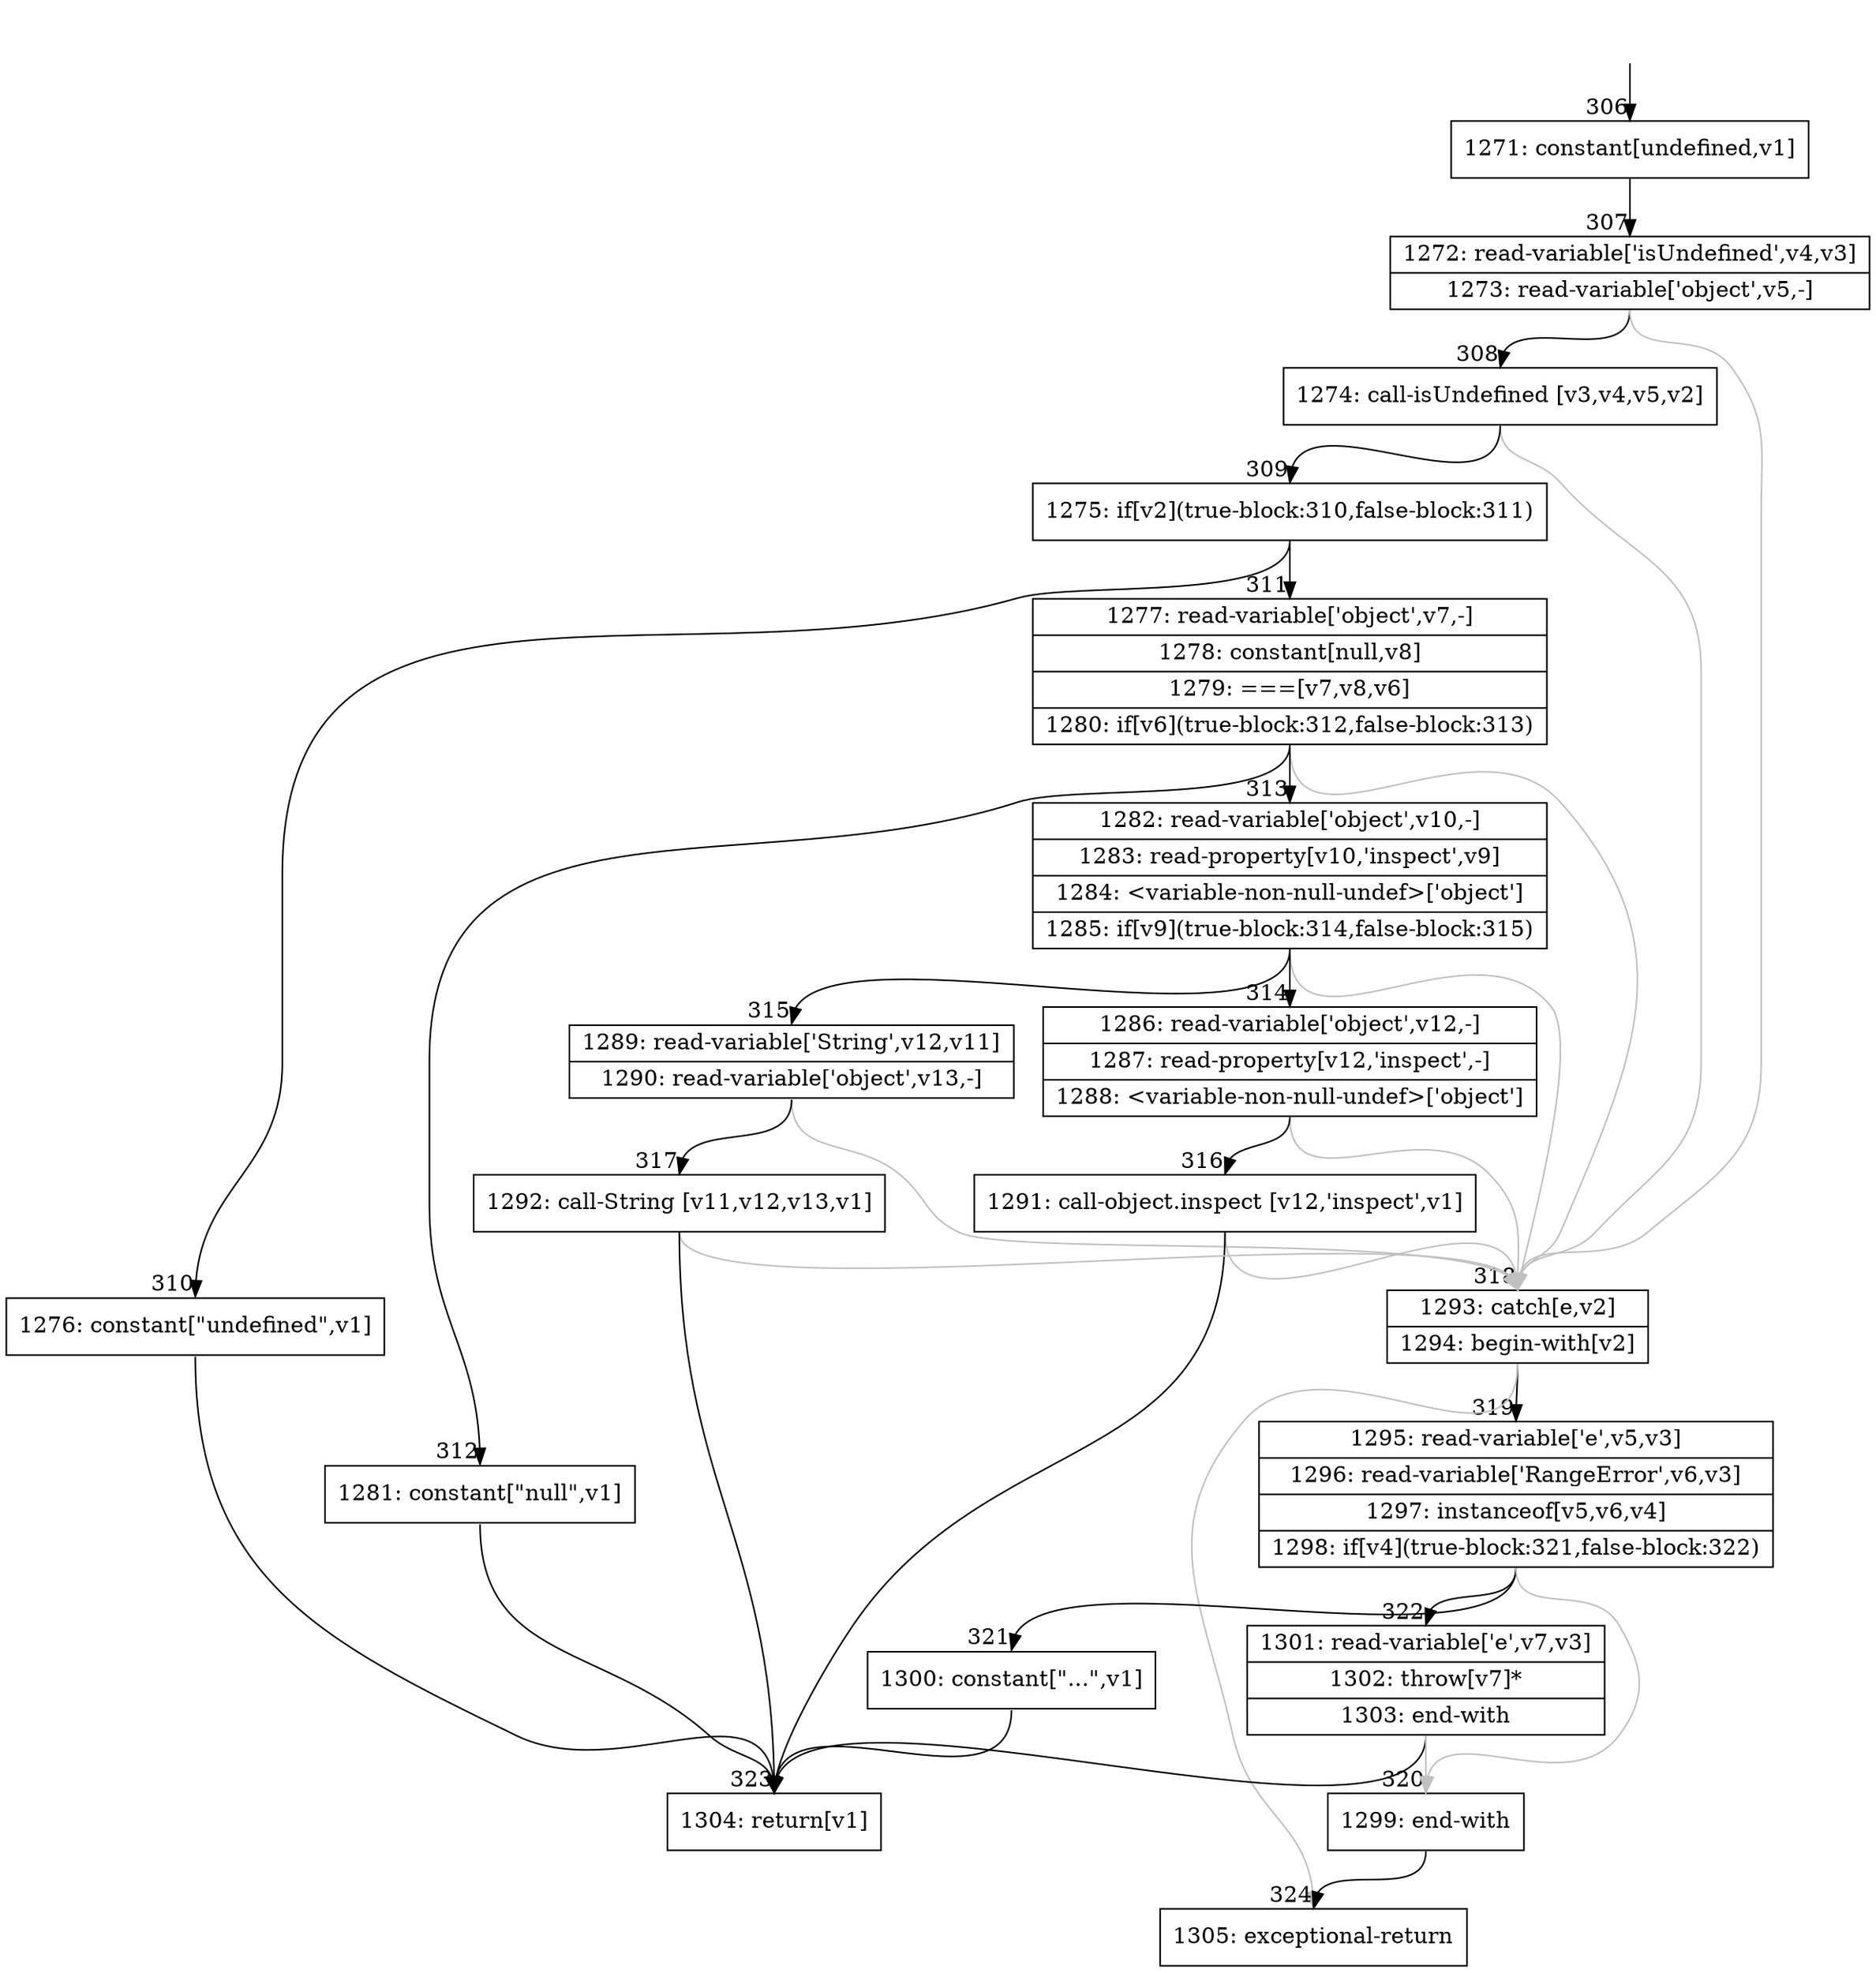 digraph {
rankdir="TD"
BB_entry22[shape=none,label=""];
BB_entry22 -> BB306 [tailport=s, headport=n, headlabel="    306"]
BB306 [shape=record label="{1271: constant[undefined,v1]}" ] 
BB306 -> BB307 [tailport=s, headport=n, headlabel="      307"]
BB307 [shape=record label="{1272: read-variable['isUndefined',v4,v3]|1273: read-variable['object',v5,-]}" ] 
BB307 -> BB308 [tailport=s, headport=n, headlabel="      308"]
BB307 -> BB318 [tailport=s, headport=n, color=gray, headlabel="      318"]
BB308 [shape=record label="{1274: call-isUndefined [v3,v4,v5,v2]}" ] 
BB308 -> BB309 [tailport=s, headport=n, headlabel="      309"]
BB308 -> BB318 [tailport=s, headport=n, color=gray]
BB309 [shape=record label="{1275: if[v2](true-block:310,false-block:311)}" ] 
BB309 -> BB310 [tailport=s, headport=n, headlabel="      310"]
BB309 -> BB311 [tailport=s, headport=n, headlabel="      311"]
BB310 [shape=record label="{1276: constant[\"undefined\",v1]}" ] 
BB310 -> BB323 [tailport=s, headport=n, headlabel="      323"]
BB311 [shape=record label="{1277: read-variable['object',v7,-]|1278: constant[null,v8]|1279: ===[v7,v8,v6]|1280: if[v6](true-block:312,false-block:313)}" ] 
BB311 -> BB312 [tailport=s, headport=n, headlabel="      312"]
BB311 -> BB313 [tailport=s, headport=n, headlabel="      313"]
BB311 -> BB318 [tailport=s, headport=n, color=gray]
BB312 [shape=record label="{1281: constant[\"null\",v1]}" ] 
BB312 -> BB323 [tailport=s, headport=n]
BB313 [shape=record label="{1282: read-variable['object',v10,-]|1283: read-property[v10,'inspect',v9]|1284: \<variable-non-null-undef\>['object']|1285: if[v9](true-block:314,false-block:315)}" ] 
BB313 -> BB314 [tailport=s, headport=n, headlabel="      314"]
BB313 -> BB315 [tailport=s, headport=n, headlabel="      315"]
BB313 -> BB318 [tailport=s, headport=n, color=gray]
BB314 [shape=record label="{1286: read-variable['object',v12,-]|1287: read-property[v12,'inspect',-]|1288: \<variable-non-null-undef\>['object']}" ] 
BB314 -> BB316 [tailport=s, headport=n, headlabel="      316"]
BB314 -> BB318 [tailport=s, headport=n, color=gray]
BB315 [shape=record label="{1289: read-variable['String',v12,v11]|1290: read-variable['object',v13,-]}" ] 
BB315 -> BB317 [tailport=s, headport=n, headlabel="      317"]
BB315 -> BB318 [tailport=s, headport=n, color=gray]
BB316 [shape=record label="{1291: call-object.inspect [v12,'inspect',v1]}" ] 
BB316 -> BB323 [tailport=s, headport=n]
BB316 -> BB318 [tailport=s, headport=n, color=gray]
BB317 [shape=record label="{1292: call-String [v11,v12,v13,v1]}" ] 
BB317 -> BB323 [tailport=s, headport=n]
BB317 -> BB318 [tailport=s, headport=n, color=gray]
BB318 [shape=record label="{1293: catch[e,v2]|1294: begin-with[v2]}" ] 
BB318 -> BB319 [tailport=s, headport=n, headlabel="      319"]
BB318 -> BB324 [tailport=s, headport=n, color=gray, headlabel="      324"]
BB319 [shape=record label="{1295: read-variable['e',v5,v3]|1296: read-variable['RangeError',v6,v3]|1297: instanceof[v5,v6,v4]|1298: if[v4](true-block:321,false-block:322)}" ] 
BB319 -> BB321 [tailport=s, headport=n, headlabel="      321"]
BB319 -> BB322 [tailport=s, headport=n, headlabel="      322"]
BB319 -> BB320 [tailport=s, headport=n, color=gray, headlabel="      320"]
BB320 [shape=record label="{1299: end-with}" ] 
BB320 -> BB324 [tailport=s, headport=n]
BB321 [shape=record label="{1300: constant[\"...\",v1]}" ] 
BB321 -> BB323 [tailport=s, headport=n]
BB322 [shape=record label="{1301: read-variable['e',v7,v3]|1302: throw[v7]*|1303: end-with}" ] 
BB322 -> BB323 [tailport=s, headport=n]
BB322 -> BB320 [tailport=s, headport=n, color=gray]
BB323 [shape=record label="{1304: return[v1]}" ] 
BB324 [shape=record label="{1305: exceptional-return}" ] 
//#$~ 204
}
